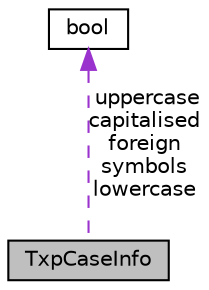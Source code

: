 digraph "TxpCaseInfo"
{
  edge [fontname="Helvetica",fontsize="10",labelfontname="Helvetica",labelfontsize="10"];
  node [fontname="Helvetica",fontsize="10",shape=record];
  Node1 [label="TxpCaseInfo",height=0.2,width=0.4,color="black", fillcolor="grey75", style="filled", fontcolor="black"];
  Node2 -> Node1 [dir="back",color="darkorchid3",fontsize="10",style="dashed",label=" uppercase\ncapitalised\nforeign\nsymbols\nlowercase" ,fontname="Helvetica"];
  Node2 [label="bool",height=0.2,width=0.4,color="black", fillcolor="white", style="filled",URL="$classbool.html"];
}
